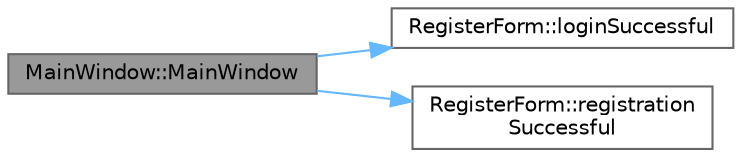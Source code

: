 digraph "MainWindow::MainWindow"
{
 // LATEX_PDF_SIZE
  bgcolor="transparent";
  edge [fontname=Helvetica,fontsize=10,labelfontname=Helvetica,labelfontsize=10];
  node [fontname=Helvetica,fontsize=10,shape=box,height=0.2,width=0.4];
  rankdir="LR";
  Node1 [id="Node000001",label="MainWindow::MainWindow",height=0.2,width=0.4,color="gray40", fillcolor="grey60", style="filled", fontcolor="black",tooltip="Constructor for MainWindow."];
  Node1 -> Node2 [id="edge1_Node000001_Node000002",color="steelblue1",style="solid",tooltip=" "];
  Node2 [id="Node000002",label="RegisterForm::loginSuccessful",height=0.2,width=0.4,color="grey40", fillcolor="white", style="filled",URL="$class_register_form.html#a92d2ea5d2eda62d254ee4fe30433866d",tooltip="Emitted when login is successful."];
  Node1 -> Node3 [id="edge2_Node000001_Node000003",color="steelblue1",style="solid",tooltip=" "];
  Node3 [id="Node000003",label="RegisterForm::registration\lSuccessful",height=0.2,width=0.4,color="grey40", fillcolor="white", style="filled",URL="$class_register_form.html#a83076b0b6f9cb8493cd5c6e0c7a7e00a",tooltip="Emitted when registration is successful."];
}
